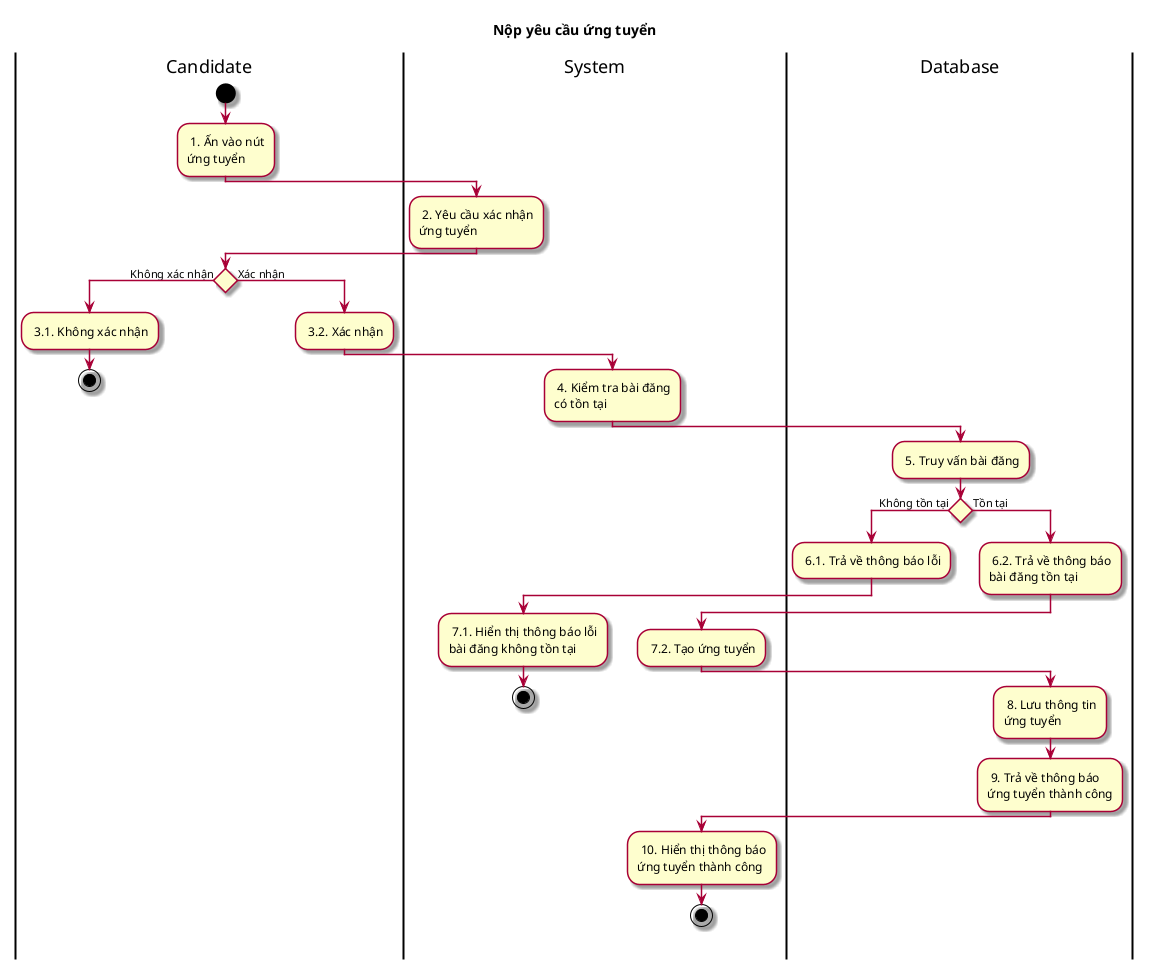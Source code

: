 @startuml ActNopYeuCauUngTuyen

skin rose
title Nộp yêu cầu ứng tuyển

|Candidate|
start
: 1. Ấn vào nút\nứng tuyển;
|System|
: 2. Yêu cầu xác nhận\nứng tuyển;
|Candidate|
if () then (Không xác nhận)
: 3.1. Không xác nhận;
stop
else (Xác nhận)
|Candidate|
: 3.2. Xác nhận;
|System|
: 4. Kiểm tra bài đăng\ncó tồn tại;
|Database|
: 5. Truy vấn bài đăng;
if () then (Không tồn tại)
: 6.1. Trả về thông báo lỗi;
|System|
: 7.1. Hiển thị thông báo lỗi\nbài đăng không tồn tại;
stop
else (Tồn tại)
|Database|
: 6.2. Trả về thông báo\nbài đăng tồn tại;
|System|
: 7.2. Tạo ứng tuyển;
|Database|
: 8. Lưu thông tin\nứng tuyển;
: 9. Trả về thông báo\nứng tuyển thành công;
|System|
: 10. Hiển thị thông báo\nứng tuyển thành công;
stop

@enduml